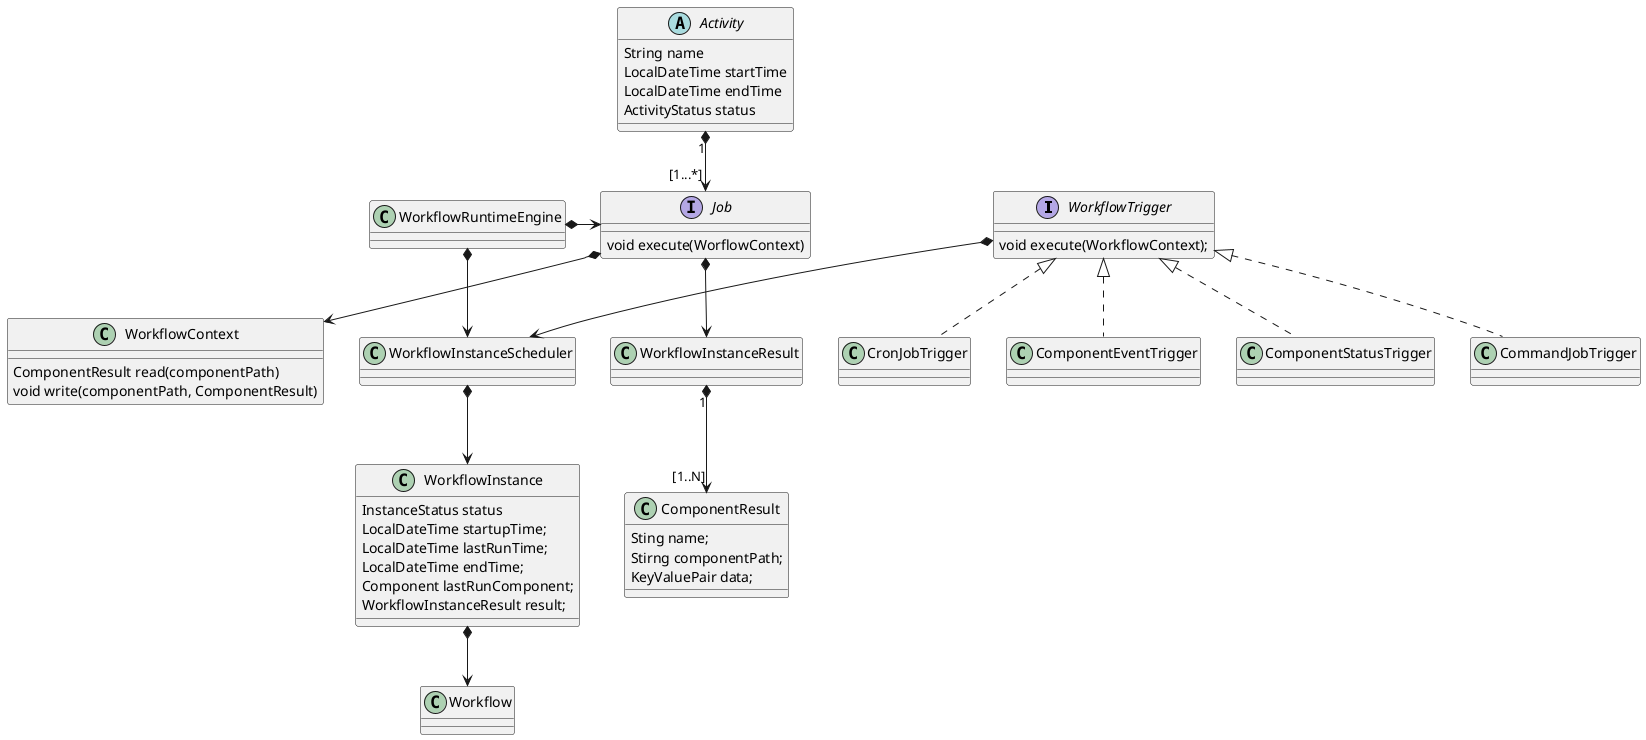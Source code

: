 @startuml

interface WorkflowTrigger{
  void execute(WorkflowContext);
}


WorkflowTrigger <|.. CommandJobTrigger
WorkflowTrigger <|.. CronJobTrigger
WorkflowTrigger <|.. ComponentEventTrigger
WorkflowTrigger <|.. ComponentStatusTrigger

WorkflowTrigger *-->  WorkflowInstanceScheduler

Class WorkflowRuntimeEngine

Class WorkflowInstanceScheduler

WorkflowRuntimeEngine *--> WorkflowInstanceScheduler
WorkflowRuntimeEngine *-> Job

WorkflowInstanceScheduler *--> WorkflowInstance

Class WorkflowInstance{
    InstanceStatus status
    LocalDateTime startupTime;
    LocalDateTime lastRunTime;
    LocalDateTime endTime;
    Component lastRunComponent;
    WorkflowInstanceResult result;
}

WorkflowInstanceResult "1" *--> "[1..N]" ComponentResult
class ComponentResult{
    Sting name;
    Stirng componentPath;
    KeyValuePair data;
}

WorkflowInstance *--> Workflow

Abstract Class Activity{
    String name
    LocalDateTime startTime
    LocalDateTime endTime
    ActivityStatus status
}

Class WorkflowContext{
    ComponentResult read(componentPath)
    void write(componentPath, ComponentResult)
}

interface Job{
    void execute(WorflowContext)
}

Activity "1" *-->  "[1...*]" Job

Job *--> WorkflowContext
Job *--> WorkflowInstanceResult


@enduml